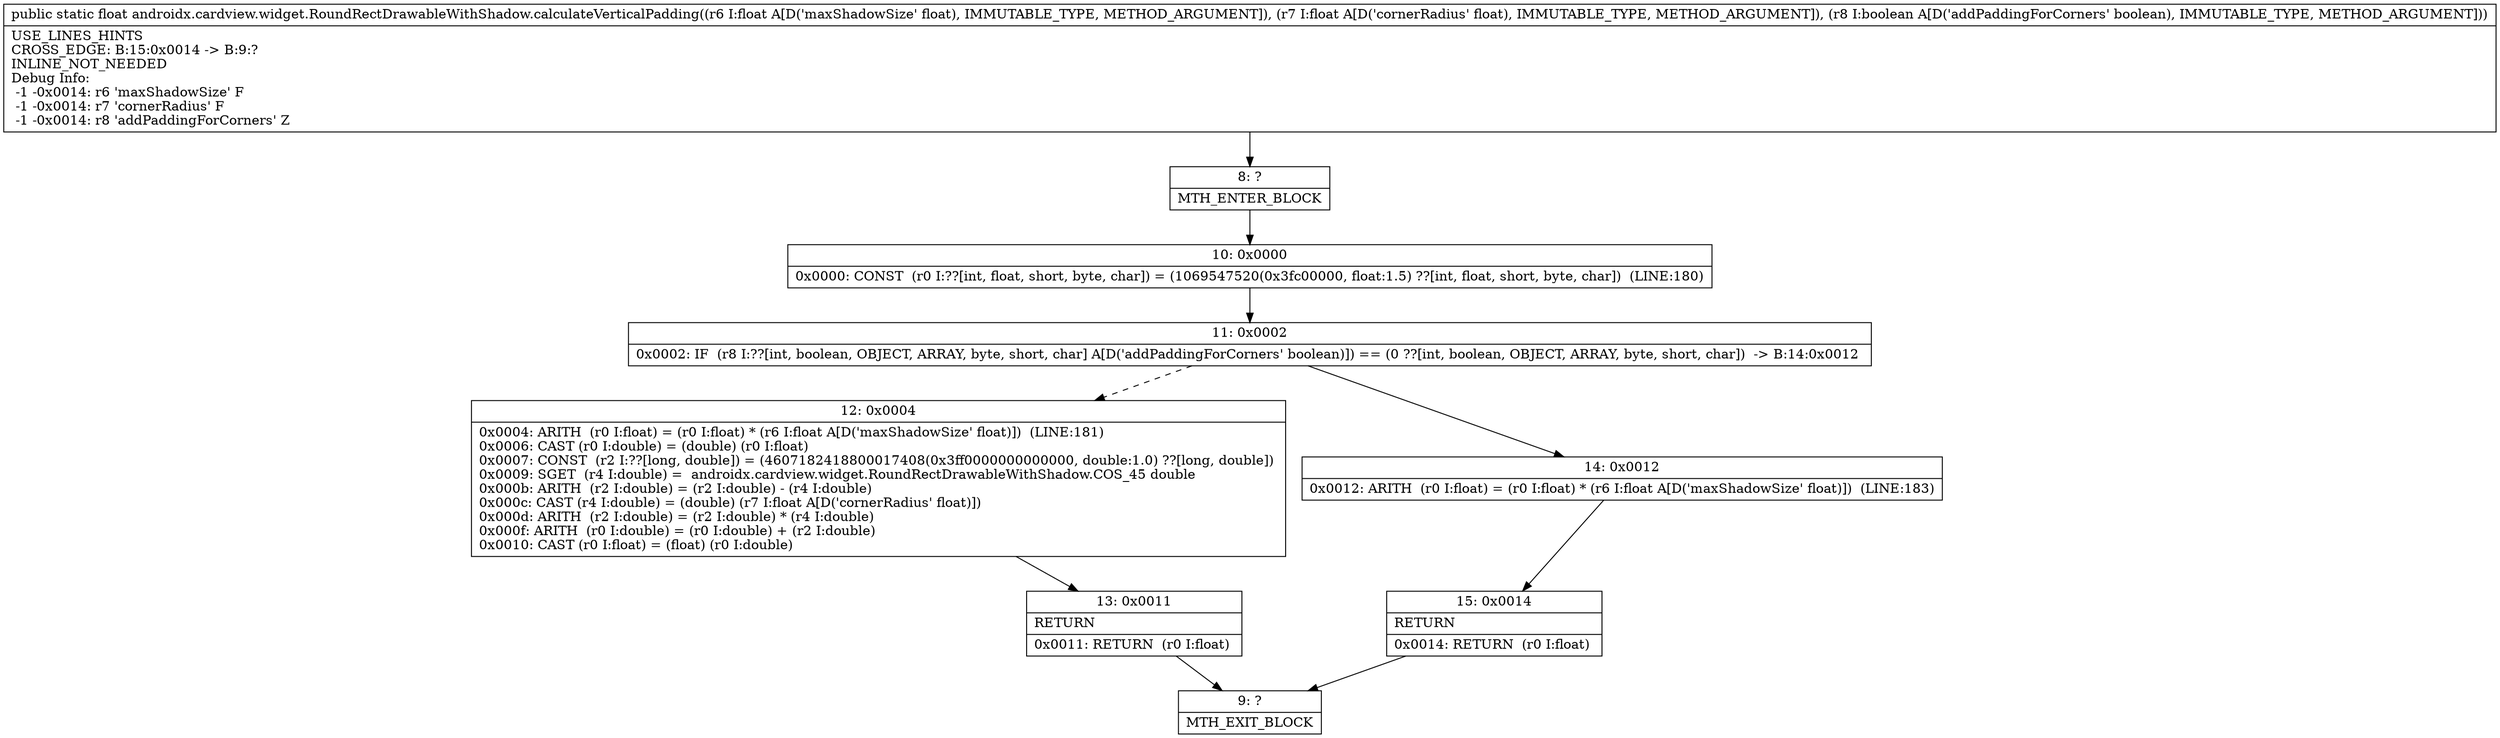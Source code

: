 digraph "CFG forandroidx.cardview.widget.RoundRectDrawableWithShadow.calculateVerticalPadding(FFZ)F" {
Node_8 [shape=record,label="{8\:\ ?|MTH_ENTER_BLOCK\l}"];
Node_10 [shape=record,label="{10\:\ 0x0000|0x0000: CONST  (r0 I:??[int, float, short, byte, char]) = (1069547520(0x3fc00000, float:1.5) ??[int, float, short, byte, char])  (LINE:180)\l}"];
Node_11 [shape=record,label="{11\:\ 0x0002|0x0002: IF  (r8 I:??[int, boolean, OBJECT, ARRAY, byte, short, char] A[D('addPaddingForCorners' boolean)]) == (0 ??[int, boolean, OBJECT, ARRAY, byte, short, char])  \-\> B:14:0x0012 \l}"];
Node_12 [shape=record,label="{12\:\ 0x0004|0x0004: ARITH  (r0 I:float) = (r0 I:float) * (r6 I:float A[D('maxShadowSize' float)])  (LINE:181)\l0x0006: CAST (r0 I:double) = (double) (r0 I:float) \l0x0007: CONST  (r2 I:??[long, double]) = (4607182418800017408(0x3ff0000000000000, double:1.0) ??[long, double]) \l0x0009: SGET  (r4 I:double) =  androidx.cardview.widget.RoundRectDrawableWithShadow.COS_45 double \l0x000b: ARITH  (r2 I:double) = (r2 I:double) \- (r4 I:double) \l0x000c: CAST (r4 I:double) = (double) (r7 I:float A[D('cornerRadius' float)]) \l0x000d: ARITH  (r2 I:double) = (r2 I:double) * (r4 I:double) \l0x000f: ARITH  (r0 I:double) = (r0 I:double) + (r2 I:double) \l0x0010: CAST (r0 I:float) = (float) (r0 I:double) \l}"];
Node_13 [shape=record,label="{13\:\ 0x0011|RETURN\l|0x0011: RETURN  (r0 I:float) \l}"];
Node_9 [shape=record,label="{9\:\ ?|MTH_EXIT_BLOCK\l}"];
Node_14 [shape=record,label="{14\:\ 0x0012|0x0012: ARITH  (r0 I:float) = (r0 I:float) * (r6 I:float A[D('maxShadowSize' float)])  (LINE:183)\l}"];
Node_15 [shape=record,label="{15\:\ 0x0014|RETURN\l|0x0014: RETURN  (r0 I:float) \l}"];
MethodNode[shape=record,label="{public static float androidx.cardview.widget.RoundRectDrawableWithShadow.calculateVerticalPadding((r6 I:float A[D('maxShadowSize' float), IMMUTABLE_TYPE, METHOD_ARGUMENT]), (r7 I:float A[D('cornerRadius' float), IMMUTABLE_TYPE, METHOD_ARGUMENT]), (r8 I:boolean A[D('addPaddingForCorners' boolean), IMMUTABLE_TYPE, METHOD_ARGUMENT]))  | USE_LINES_HINTS\lCROSS_EDGE: B:15:0x0014 \-\> B:9:?\lINLINE_NOT_NEEDED\lDebug Info:\l  \-1 \-0x0014: r6 'maxShadowSize' F\l  \-1 \-0x0014: r7 'cornerRadius' F\l  \-1 \-0x0014: r8 'addPaddingForCorners' Z\l}"];
MethodNode -> Node_8;Node_8 -> Node_10;
Node_10 -> Node_11;
Node_11 -> Node_12[style=dashed];
Node_11 -> Node_14;
Node_12 -> Node_13;
Node_13 -> Node_9;
Node_14 -> Node_15;
Node_15 -> Node_9;
}

